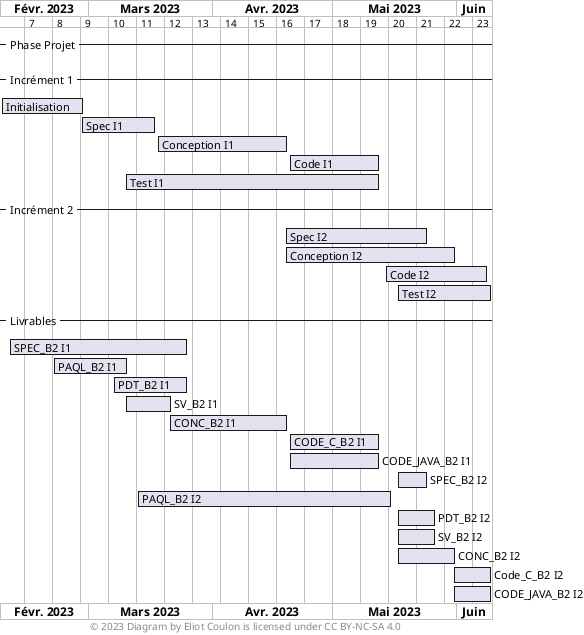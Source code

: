 @startgantt

language fr

project starts 2023-02-07
printscale weekly

-- Phase Projet --
-- Incrément 1 --
[Initialisation] starts 2023-02-07 and ends 2023-02-27
[Spec I1] starts 2023-02-27 and ends 2023-03-17
[Conception I1] starts 2023-03-18 and ends 2023-04-19
[Code I1] starts 2023-04-20 and ends 2023-05-12
[Test I1] starts 2023-03-10 and ends 2023-05-12

-- Incrément 2 --
[Spec I2] starts 2023-04-19 and ends 2023-05-24
[Conception I2] starts 2023-04-19 and ends 2023-05-31
[Code I2] starts 2023-05-14 and ends 2023-06-08
[Test I2] starts 2023-05-17 and ends 2023-06-09

-- Livrables --

[SPEC_B2 I1] starts 2023-02-09 and ends 2023-03-25
[PAQL_B2 I1] starts 2023-02-20 and ends 2023-03-10
[PDT_B2 I1] starts 2023-03-07 and ends 2023-03-25
[SV_B2 I1] starts 2023-03-10 and ends 2023-03-21
[CONC_B2 I1] starts 2023-03-21 and ends 2023-04-19
[CODE_C_B2 I1] starts 2023-04-20 and ends 2023-05-12
[CODE_JAVA_B2 I1] starts 2023-04-20 and ends 2023-05-12

[SPEC_B2 I2] starts 2023-05-17 and ends 2023-05-24
[PAQL_B2 I2] starts 2023-03-13 and ends 2023-05-15
[PDT_B2 I2] starts 2023-05-17 and ends 2023-05-26
[SV_B2 I2] starts 2023-05-17 and ends 2023-05-26
[CONC_B2 I2] starts 2023-05-17 and ends 2023-05-31
[Code_C_B2 I2] starts 2023-05-31 and ends 2023-06-09
[CODE_JAVA_B2 I2] starts 2023-05-31 and ends 2023-06-09

center footer
© 2023 Diagram by Eliot Coulon is licensed under CC BY-NC-SA 4.0
end footer

@endgantt